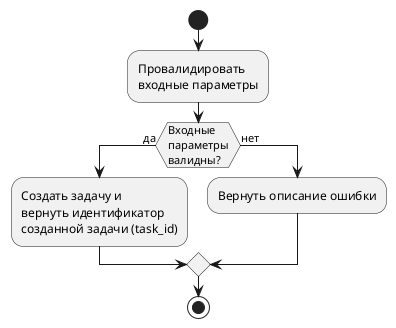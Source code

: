 @startuml "activity diagram"
start
:Провалидировать\nвходные параметры;
if (Входные\nпараметры\nвалидны?) then (да)
:Создать задачу и \nвернуть идентификатор \nсозданной задачи (task_id);
else (нет)
:Вернуть описание ошибки;
endif
stop
@enduml